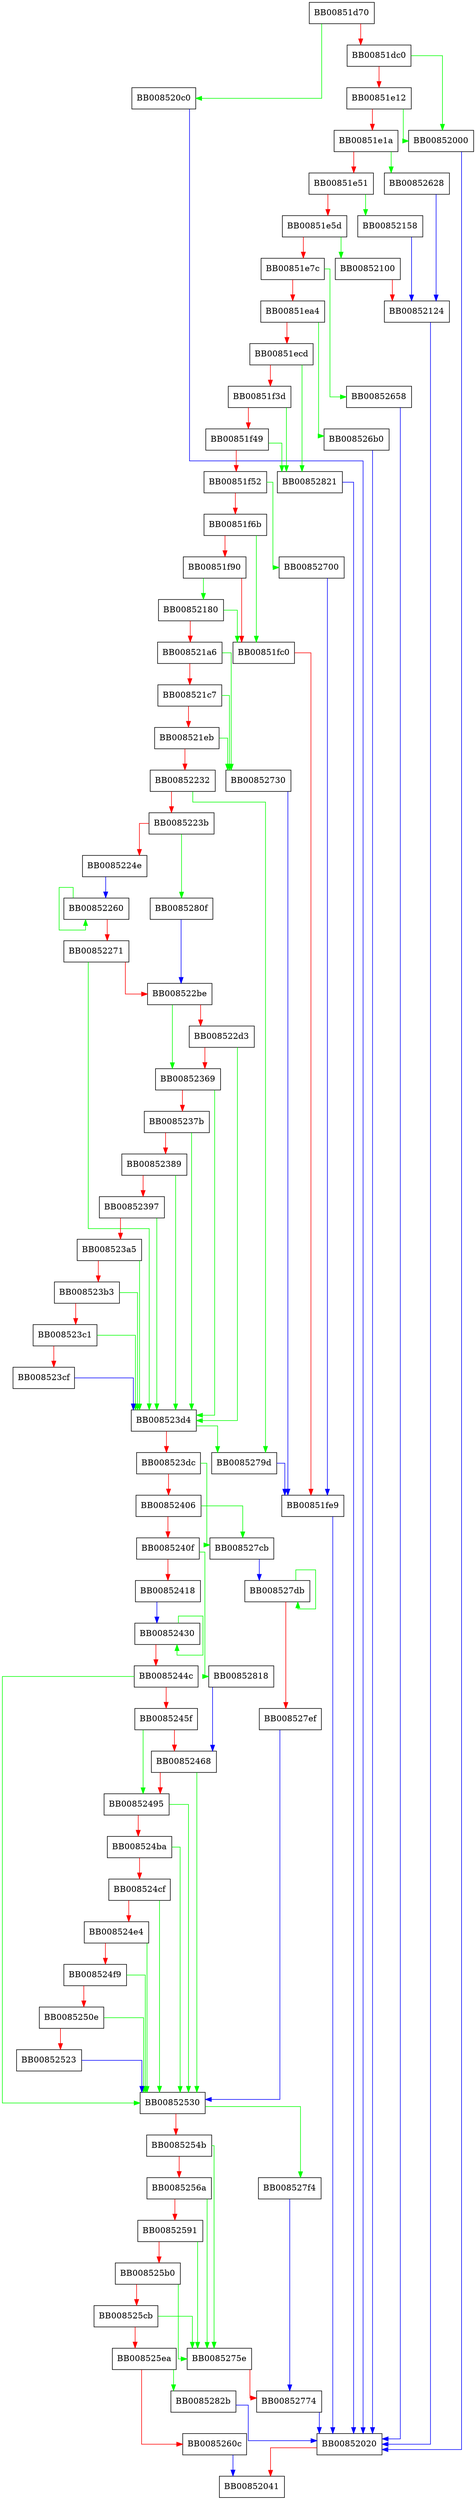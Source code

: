 digraph ossl_sm2_decrypt {
  node [shape="box"];
  graph [splines=ortho];
  BB00851d70 -> BB008520c0 [color="green"];
  BB00851d70 -> BB00851dc0 [color="red"];
  BB00851dc0 -> BB00852000 [color="green"];
  BB00851dc0 -> BB00851e12 [color="red"];
  BB00851e12 -> BB00852000 [color="green"];
  BB00851e12 -> BB00851e1a [color="red"];
  BB00851e1a -> BB00852628 [color="green"];
  BB00851e1a -> BB00851e51 [color="red"];
  BB00851e51 -> BB00852158 [color="green"];
  BB00851e51 -> BB00851e5d [color="red"];
  BB00851e5d -> BB00852100 [color="green"];
  BB00851e5d -> BB00851e7c [color="red"];
  BB00851e7c -> BB00852658 [color="green"];
  BB00851e7c -> BB00851ea4 [color="red"];
  BB00851ea4 -> BB008526b0 [color="green"];
  BB00851ea4 -> BB00851ecd [color="red"];
  BB00851ecd -> BB00852821 [color="green"];
  BB00851ecd -> BB00851f3d [color="red"];
  BB00851f3d -> BB00852821 [color="green"];
  BB00851f3d -> BB00851f49 [color="red"];
  BB00851f49 -> BB00852821 [color="green"];
  BB00851f49 -> BB00851f52 [color="red"];
  BB00851f52 -> BB00852700 [color="green"];
  BB00851f52 -> BB00851f6b [color="red"];
  BB00851f6b -> BB00851fc0 [color="green"];
  BB00851f6b -> BB00851f90 [color="red"];
  BB00851f90 -> BB00852180 [color="green"];
  BB00851f90 -> BB00851fc0 [color="red"];
  BB00851fc0 -> BB00851fe9 [color="red"];
  BB00851fe9 -> BB00852020 [color="blue"];
  BB00852000 -> BB00852020 [color="blue"];
  BB00852020 -> BB00852041 [color="red"];
  BB008520c0 -> BB00852020 [color="blue"];
  BB00852100 -> BB00852124 [color="red"];
  BB00852124 -> BB00852020 [color="blue"];
  BB00852158 -> BB00852124 [color="blue"];
  BB00852180 -> BB00851fc0 [color="green"];
  BB00852180 -> BB008521a6 [color="red"];
  BB008521a6 -> BB00852730 [color="green"];
  BB008521a6 -> BB008521c7 [color="red"];
  BB008521c7 -> BB00852730 [color="green"];
  BB008521c7 -> BB008521eb [color="red"];
  BB008521eb -> BB00852730 [color="green"];
  BB008521eb -> BB00852232 [color="red"];
  BB00852232 -> BB0085279d [color="green"];
  BB00852232 -> BB0085223b [color="red"];
  BB0085223b -> BB0085280f [color="green"];
  BB0085223b -> BB0085224e [color="red"];
  BB0085224e -> BB00852260 [color="blue"];
  BB00852260 -> BB00852260 [color="green"];
  BB00852260 -> BB00852271 [color="red"];
  BB00852271 -> BB008523d4 [color="green"];
  BB00852271 -> BB008522be [color="red"];
  BB008522be -> BB00852369 [color="green"];
  BB008522be -> BB008522d3 [color="red"];
  BB008522d3 -> BB008523d4 [color="green"];
  BB008522d3 -> BB00852369 [color="red"];
  BB00852369 -> BB008523d4 [color="green"];
  BB00852369 -> BB0085237b [color="red"];
  BB0085237b -> BB008523d4 [color="green"];
  BB0085237b -> BB00852389 [color="red"];
  BB00852389 -> BB008523d4 [color="green"];
  BB00852389 -> BB00852397 [color="red"];
  BB00852397 -> BB008523d4 [color="green"];
  BB00852397 -> BB008523a5 [color="red"];
  BB008523a5 -> BB008523d4 [color="green"];
  BB008523a5 -> BB008523b3 [color="red"];
  BB008523b3 -> BB008523d4 [color="green"];
  BB008523b3 -> BB008523c1 [color="red"];
  BB008523c1 -> BB008523d4 [color="green"];
  BB008523c1 -> BB008523cf [color="red"];
  BB008523cf -> BB008523d4 [color="blue"];
  BB008523d4 -> BB0085279d [color="green"];
  BB008523d4 -> BB008523dc [color="red"];
  BB008523dc -> BB008527cb [color="green"];
  BB008523dc -> BB00852406 [color="red"];
  BB00852406 -> BB008527cb [color="green"];
  BB00852406 -> BB0085240f [color="red"];
  BB0085240f -> BB00852818 [color="green"];
  BB0085240f -> BB00852418 [color="red"];
  BB00852418 -> BB00852430 [color="blue"];
  BB00852430 -> BB00852430 [color="green"];
  BB00852430 -> BB0085244c [color="red"];
  BB0085244c -> BB00852530 [color="green"];
  BB0085244c -> BB0085245f [color="red"];
  BB0085245f -> BB00852495 [color="green"];
  BB0085245f -> BB00852468 [color="red"];
  BB00852468 -> BB00852530 [color="green"];
  BB00852468 -> BB00852495 [color="red"];
  BB00852495 -> BB00852530 [color="green"];
  BB00852495 -> BB008524ba [color="red"];
  BB008524ba -> BB00852530 [color="green"];
  BB008524ba -> BB008524cf [color="red"];
  BB008524cf -> BB00852530 [color="green"];
  BB008524cf -> BB008524e4 [color="red"];
  BB008524e4 -> BB00852530 [color="green"];
  BB008524e4 -> BB008524f9 [color="red"];
  BB008524f9 -> BB00852530 [color="green"];
  BB008524f9 -> BB0085250e [color="red"];
  BB0085250e -> BB00852530 [color="green"];
  BB0085250e -> BB00852523 [color="red"];
  BB00852523 -> BB00852530 [color="blue"];
  BB00852530 -> BB008527f4 [color="green"];
  BB00852530 -> BB0085254b [color="red"];
  BB0085254b -> BB0085275e [color="green"];
  BB0085254b -> BB0085256a [color="red"];
  BB0085256a -> BB0085275e [color="green"];
  BB0085256a -> BB00852591 [color="red"];
  BB00852591 -> BB0085275e [color="green"];
  BB00852591 -> BB008525b0 [color="red"];
  BB008525b0 -> BB0085275e [color="green"];
  BB008525b0 -> BB008525cb [color="red"];
  BB008525cb -> BB0085275e [color="green"];
  BB008525cb -> BB008525ea [color="red"];
  BB008525ea -> BB0085282b [color="green"];
  BB008525ea -> BB0085260c [color="red"];
  BB0085260c -> BB00852041 [color="blue"];
  BB00852628 -> BB00852124 [color="blue"];
  BB00852658 -> BB00852020 [color="blue"];
  BB008526b0 -> BB00852020 [color="blue"];
  BB00852700 -> BB00851fe9 [color="blue"];
  BB00852730 -> BB00851fe9 [color="blue"];
  BB0085275e -> BB00852774 [color="red"];
  BB00852774 -> BB00852020 [color="blue"];
  BB0085279d -> BB00851fe9 [color="blue"];
  BB008527cb -> BB008527db [color="blue"];
  BB008527db -> BB008527db [color="green"];
  BB008527db -> BB008527ef [color="red"];
  BB008527ef -> BB00852530 [color="blue"];
  BB008527f4 -> BB00852774 [color="blue"];
  BB0085280f -> BB008522be [color="blue"];
  BB00852818 -> BB00852468 [color="blue"];
  BB00852821 -> BB00852020 [color="blue"];
  BB0085282b -> BB00852020 [color="blue"];
}